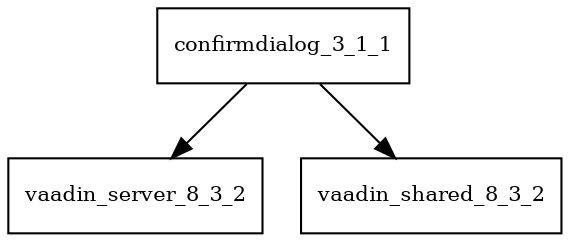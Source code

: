 digraph confirmdialog_3_1_1_dependencies {
  node [shape = box, fontsize=10.0];
  confirmdialog_3_1_1 -> vaadin_server_8_3_2;
  confirmdialog_3_1_1 -> vaadin_shared_8_3_2;
}
